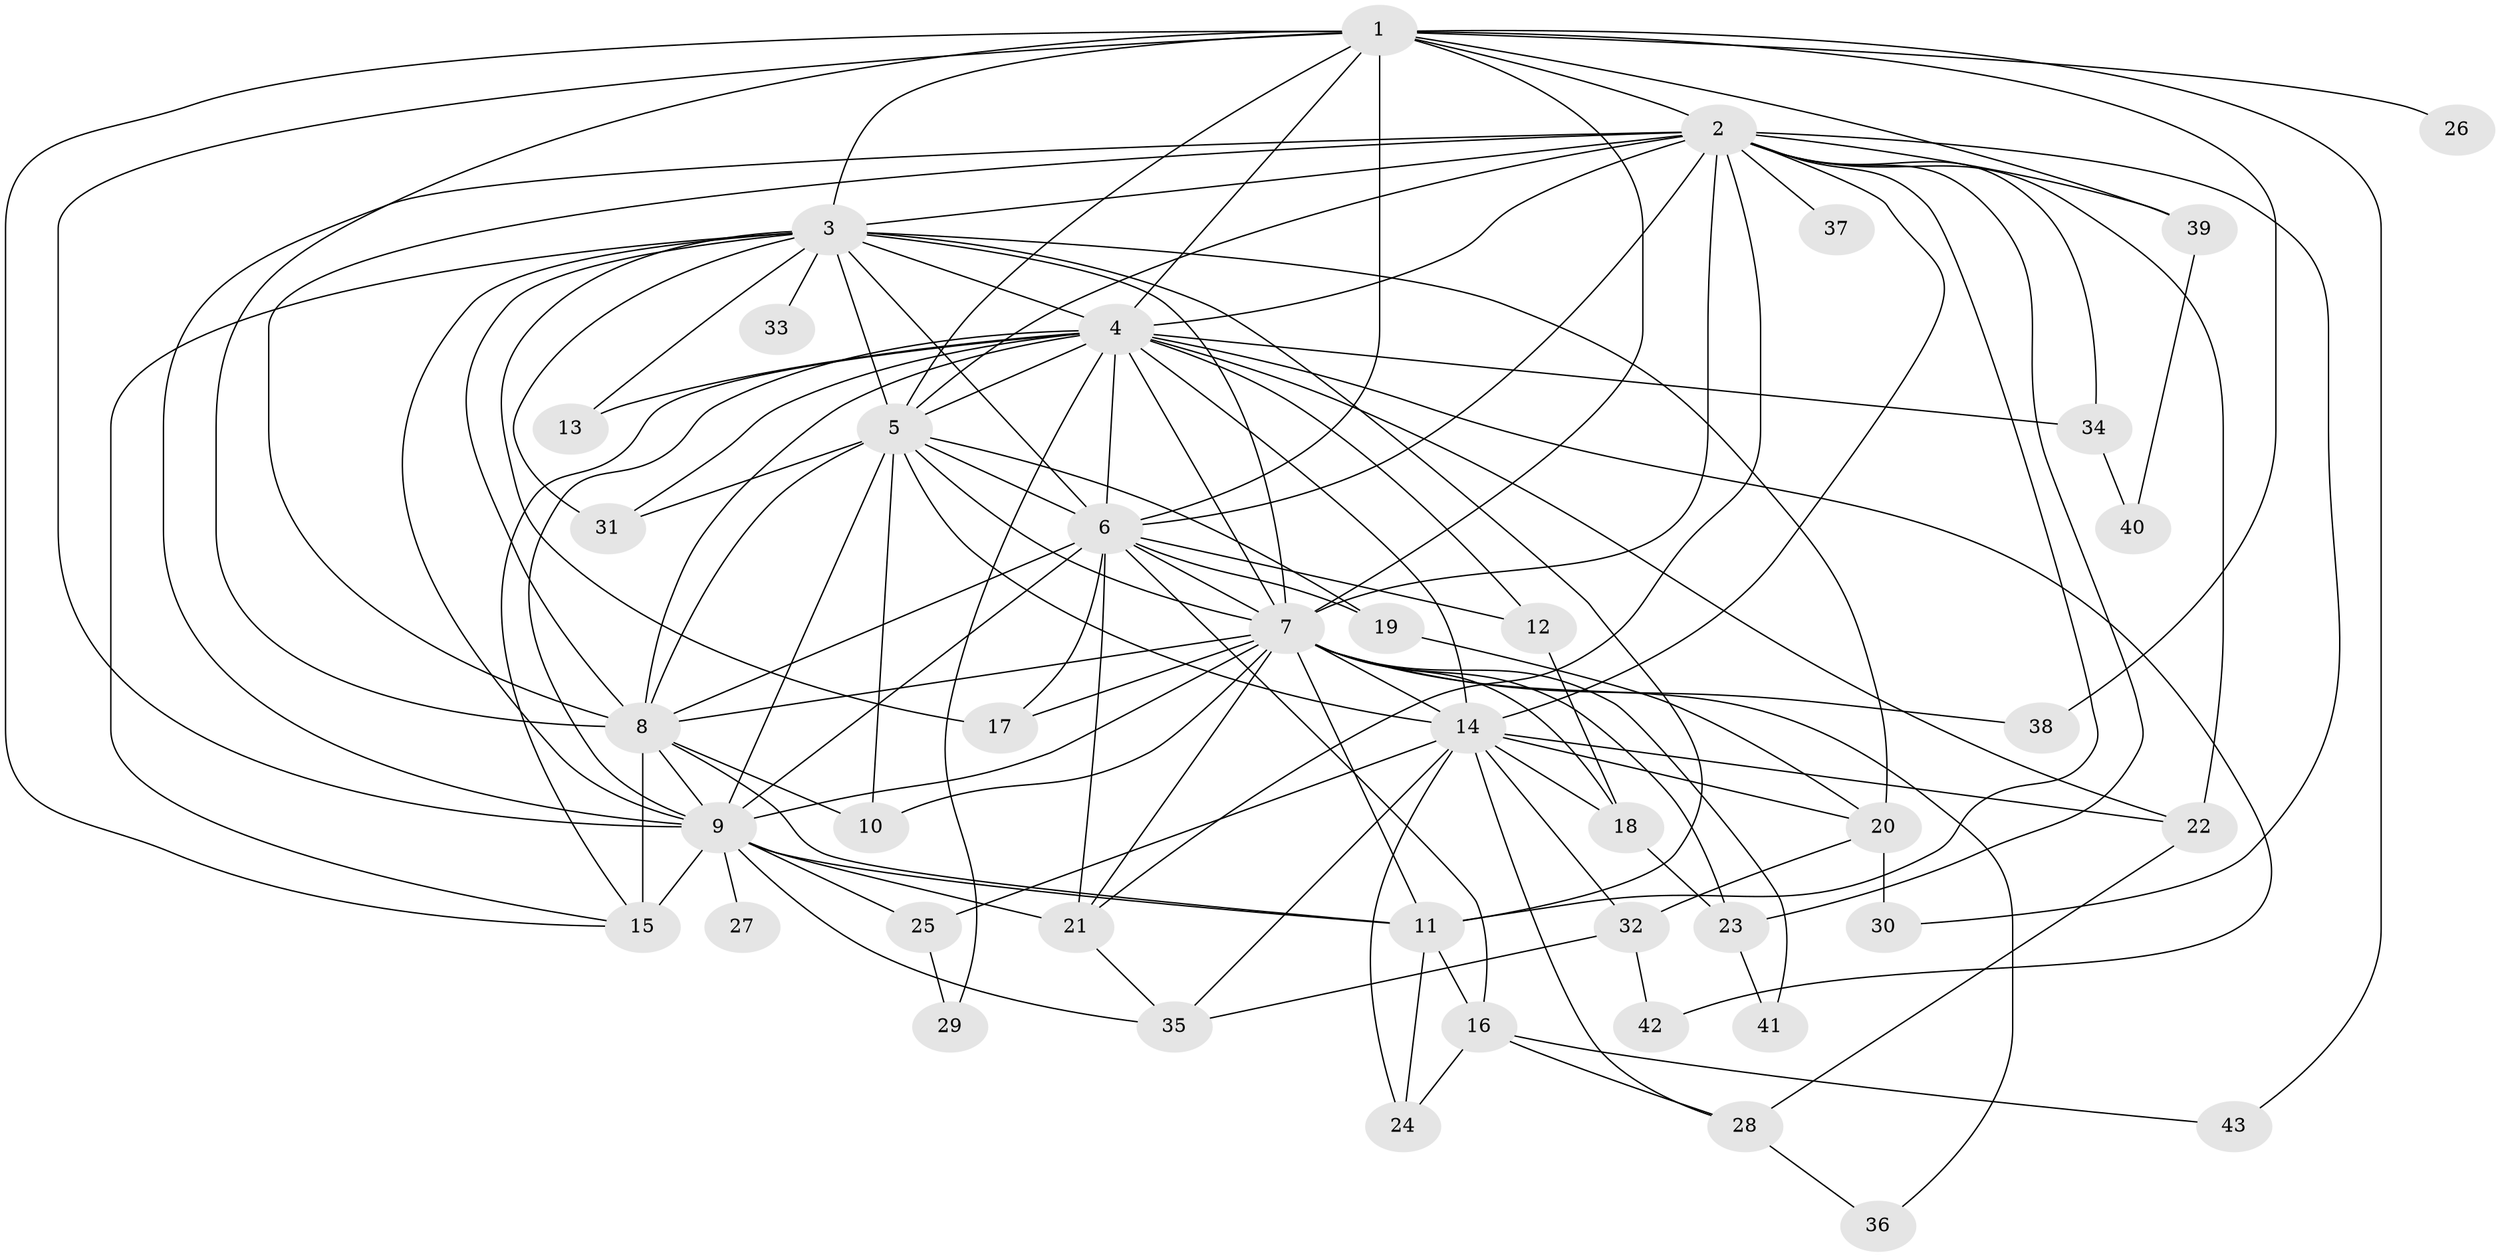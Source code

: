 // original degree distribution, {17: 0.011764705882352941, 23: 0.011764705882352941, 19: 0.047058823529411764, 22: 0.011764705882352941, 18: 0.011764705882352941, 20: 0.011764705882352941, 21: 0.011764705882352941, 3: 0.18823529411764706, 4: 0.10588235294117647, 2: 0.5529411764705883, 5: 0.03529411764705882}
// Generated by graph-tools (version 1.1) at 2025/35/03/09/25 02:35:12]
// undirected, 43 vertices, 121 edges
graph export_dot {
graph [start="1"]
  node [color=gray90,style=filled];
  1;
  2;
  3;
  4;
  5;
  6;
  7;
  8;
  9;
  10;
  11;
  12;
  13;
  14;
  15;
  16;
  17;
  18;
  19;
  20;
  21;
  22;
  23;
  24;
  25;
  26;
  27;
  28;
  29;
  30;
  31;
  32;
  33;
  34;
  35;
  36;
  37;
  38;
  39;
  40;
  41;
  42;
  43;
  1 -- 2 [weight=2.0];
  1 -- 3 [weight=1.0];
  1 -- 4 [weight=1.0];
  1 -- 5 [weight=1.0];
  1 -- 6 [weight=2.0];
  1 -- 7 [weight=1.0];
  1 -- 8 [weight=1.0];
  1 -- 9 [weight=2.0];
  1 -- 15 [weight=2.0];
  1 -- 26 [weight=1.0];
  1 -- 38 [weight=1.0];
  1 -- 39 [weight=1.0];
  1 -- 43 [weight=1.0];
  2 -- 3 [weight=1.0];
  2 -- 4 [weight=1.0];
  2 -- 5 [weight=2.0];
  2 -- 6 [weight=3.0];
  2 -- 7 [weight=1.0];
  2 -- 8 [weight=1.0];
  2 -- 9 [weight=1.0];
  2 -- 11 [weight=1.0];
  2 -- 14 [weight=1.0];
  2 -- 21 [weight=1.0];
  2 -- 22 [weight=1.0];
  2 -- 23 [weight=2.0];
  2 -- 30 [weight=1.0];
  2 -- 34 [weight=1.0];
  2 -- 37 [weight=1.0];
  2 -- 39 [weight=1.0];
  3 -- 4 [weight=1.0];
  3 -- 5 [weight=1.0];
  3 -- 6 [weight=3.0];
  3 -- 7 [weight=1.0];
  3 -- 8 [weight=1.0];
  3 -- 9 [weight=1.0];
  3 -- 11 [weight=1.0];
  3 -- 13 [weight=1.0];
  3 -- 15 [weight=2.0];
  3 -- 17 [weight=1.0];
  3 -- 20 [weight=1.0];
  3 -- 31 [weight=1.0];
  3 -- 33 [weight=1.0];
  4 -- 5 [weight=1.0];
  4 -- 6 [weight=3.0];
  4 -- 7 [weight=1.0];
  4 -- 8 [weight=1.0];
  4 -- 9 [weight=1.0];
  4 -- 12 [weight=1.0];
  4 -- 13 [weight=1.0];
  4 -- 14 [weight=1.0];
  4 -- 15 [weight=1.0];
  4 -- 22 [weight=1.0];
  4 -- 29 [weight=1.0];
  4 -- 31 [weight=1.0];
  4 -- 34 [weight=1.0];
  4 -- 42 [weight=1.0];
  5 -- 6 [weight=2.0];
  5 -- 7 [weight=1.0];
  5 -- 8 [weight=2.0];
  5 -- 9 [weight=1.0];
  5 -- 10 [weight=1.0];
  5 -- 14 [weight=8.0];
  5 -- 19 [weight=1.0];
  5 -- 31 [weight=1.0];
  6 -- 7 [weight=2.0];
  6 -- 8 [weight=3.0];
  6 -- 9 [weight=3.0];
  6 -- 12 [weight=1.0];
  6 -- 16 [weight=1.0];
  6 -- 17 [weight=1.0];
  6 -- 19 [weight=2.0];
  6 -- 21 [weight=7.0];
  7 -- 8 [weight=2.0];
  7 -- 9 [weight=1.0];
  7 -- 10 [weight=1.0];
  7 -- 11 [weight=1.0];
  7 -- 14 [weight=1.0];
  7 -- 17 [weight=1.0];
  7 -- 18 [weight=1.0];
  7 -- 21 [weight=1.0];
  7 -- 23 [weight=1.0];
  7 -- 36 [weight=1.0];
  7 -- 38 [weight=1.0];
  7 -- 41 [weight=1.0];
  8 -- 9 [weight=1.0];
  8 -- 10 [weight=1.0];
  8 -- 11 [weight=1.0];
  8 -- 15 [weight=7.0];
  9 -- 11 [weight=1.0];
  9 -- 15 [weight=2.0];
  9 -- 21 [weight=1.0];
  9 -- 25 [weight=1.0];
  9 -- 27 [weight=1.0];
  9 -- 35 [weight=1.0];
  11 -- 16 [weight=1.0];
  11 -- 24 [weight=1.0];
  12 -- 18 [weight=1.0];
  14 -- 18 [weight=1.0];
  14 -- 20 [weight=1.0];
  14 -- 22 [weight=1.0];
  14 -- 24 [weight=1.0];
  14 -- 25 [weight=1.0];
  14 -- 28 [weight=1.0];
  14 -- 32 [weight=1.0];
  14 -- 35 [weight=1.0];
  16 -- 24 [weight=1.0];
  16 -- 28 [weight=1.0];
  16 -- 43 [weight=1.0];
  18 -- 23 [weight=1.0];
  19 -- 20 [weight=1.0];
  20 -- 30 [weight=1.0];
  20 -- 32 [weight=1.0];
  21 -- 35 [weight=1.0];
  22 -- 28 [weight=1.0];
  23 -- 41 [weight=1.0];
  25 -- 29 [weight=1.0];
  28 -- 36 [weight=1.0];
  32 -- 35 [weight=1.0];
  32 -- 42 [weight=1.0];
  34 -- 40 [weight=1.0];
  39 -- 40 [weight=1.0];
}
